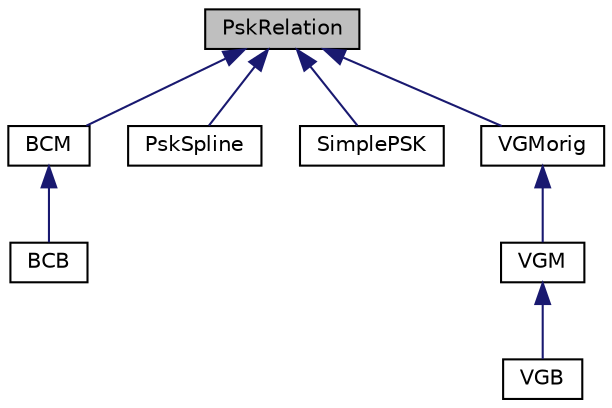 digraph "PskRelation"
{
 // LATEX_PDF_SIZE
  edge [fontname="Helvetica",fontsize="10",labelfontname="Helvetica",labelfontsize="10"];
  node [fontname="Helvetica",fontsize="10",shape=record];
  Node1 [label="PskRelation",height=0.2,width=0.4,color="black", fillcolor="grey75", style="filled", fontcolor="black",tooltip=" "];
  Node1 -> Node2 [dir="back",color="midnightblue",fontsize="10",style="solid",fontname="Helvetica"];
  Node2 [label="BCM",height=0.2,width=0.4,color="black", fillcolor="white", style="filled",URL="$classBCM.html",tooltip=" "];
  Node2 -> Node3 [dir="back",color="midnightblue",fontsize="10",style="solid",fontname="Helvetica"];
  Node3 [label="BCB",height=0.2,width=0.4,color="black", fillcolor="white", style="filled",URL="$classBCB.html",tooltip=" "];
  Node1 -> Node4 [dir="back",color="midnightblue",fontsize="10",style="solid",fontname="Helvetica"];
  Node4 [label="PskSpline",height=0.2,width=0.4,color="black", fillcolor="white", style="filled",URL="$classPskSpline.html",tooltip=" "];
  Node1 -> Node5 [dir="back",color="midnightblue",fontsize="10",style="solid",fontname="Helvetica"];
  Node5 [label="SimplePSK",height=0.2,width=0.4,color="black", fillcolor="white", style="filled",URL="$classSimplePSK.html",tooltip=" "];
  Node1 -> Node6 [dir="back",color="midnightblue",fontsize="10",style="solid",fontname="Helvetica"];
  Node6 [label="VGMorig",height=0.2,width=0.4,color="black", fillcolor="white", style="filled",URL="$classVGMorig.html",tooltip=" "];
  Node6 -> Node7 [dir="back",color="midnightblue",fontsize="10",style="solid",fontname="Helvetica"];
  Node7 [label="VGM",height=0.2,width=0.4,color="black", fillcolor="white", style="filled",URL="$classVGM.html",tooltip=" "];
  Node7 -> Node8 [dir="back",color="midnightblue",fontsize="10",style="solid",fontname="Helvetica"];
  Node8 [label="VGB",height=0.2,width=0.4,color="black", fillcolor="white", style="filled",URL="$classVGB.html",tooltip=" "];
}
